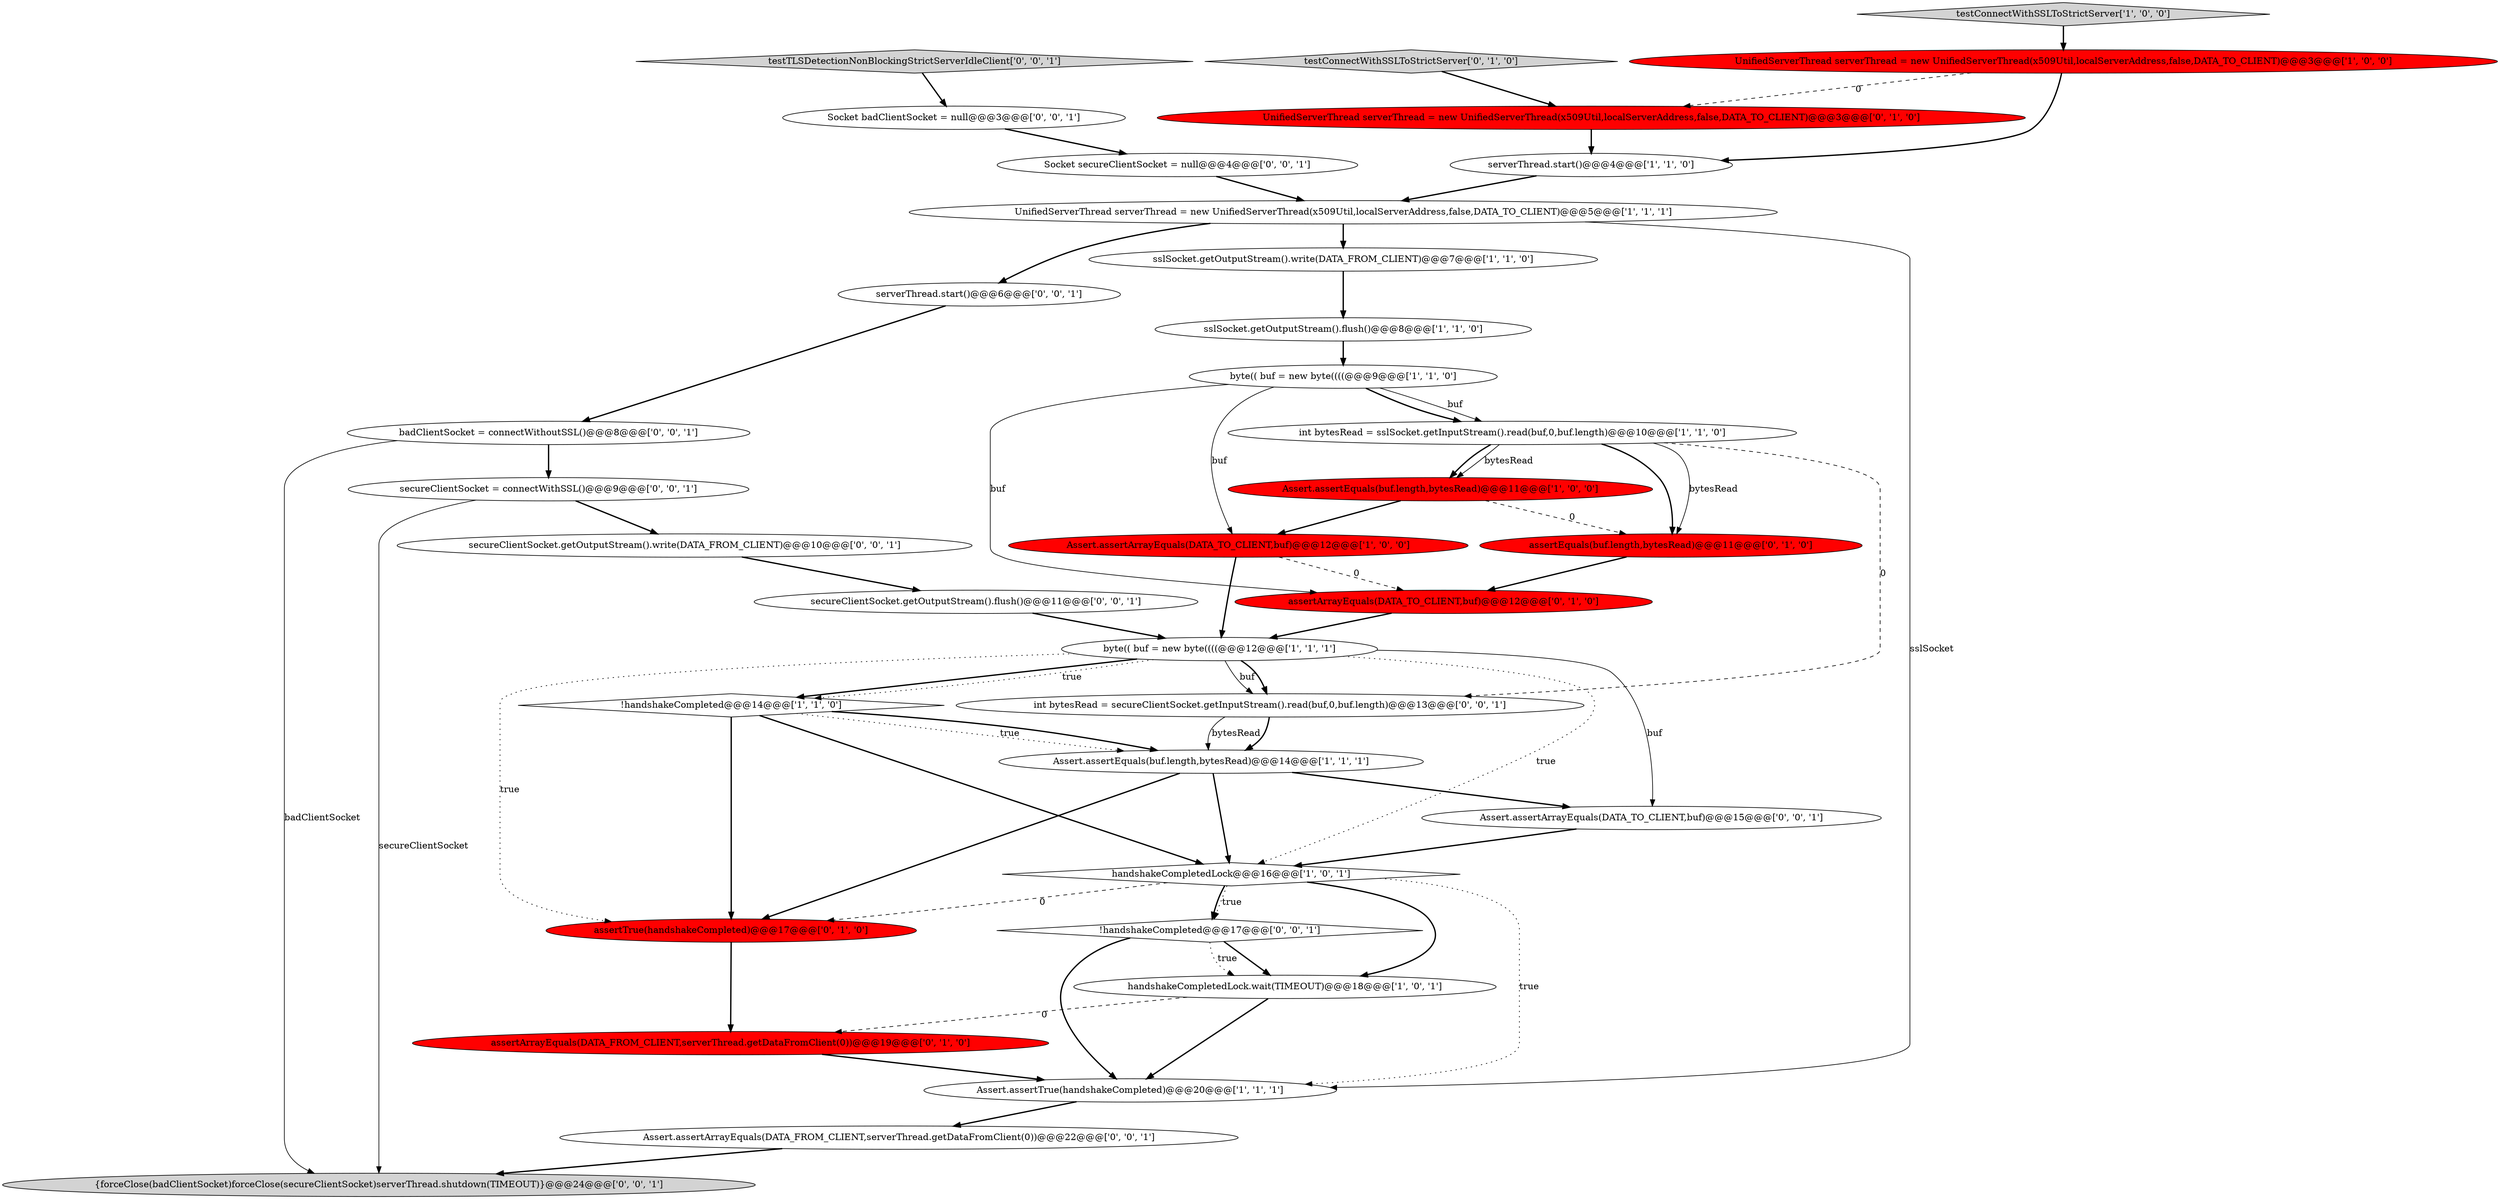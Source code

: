 digraph {
34 [style = filled, label = "Assert.assertArrayEquals(DATA_TO_CLIENT,buf)@@@15@@@['0', '0', '1']", fillcolor = white, shape = ellipse image = "AAA0AAABBB3BBB"];
12 [style = filled, label = "byte(( buf = new byte((((@@@9@@@['1', '1', '0']", fillcolor = white, shape = ellipse image = "AAA0AAABBB1BBB"];
5 [style = filled, label = "sslSocket.getOutputStream().write(DATA_FROM_CLIENT)@@@7@@@['1', '1', '0']", fillcolor = white, shape = ellipse image = "AAA0AAABBB1BBB"];
0 [style = filled, label = "int bytesRead = sslSocket.getInputStream().read(buf,0,buf.length)@@@10@@@['1', '1', '0']", fillcolor = white, shape = ellipse image = "AAA0AAABBB1BBB"];
16 [style = filled, label = "assertArrayEquals(DATA_FROM_CLIENT,serverThread.getDataFromClient(0))@@@19@@@['0', '1', '0']", fillcolor = red, shape = ellipse image = "AAA1AAABBB2BBB"];
29 [style = filled, label = "badClientSocket = connectWithoutSSL()@@@8@@@['0', '0', '1']", fillcolor = white, shape = ellipse image = "AAA0AAABBB3BBB"];
13 [style = filled, label = "handshakeCompletedLock.wait(TIMEOUT)@@@18@@@['1', '0', '1']", fillcolor = white, shape = ellipse image = "AAA0AAABBB1BBB"];
32 [style = filled, label = "testTLSDetectionNonBlockingStrictServerIdleClient['0', '0', '1']", fillcolor = lightgray, shape = diamond image = "AAA0AAABBB3BBB"];
7 [style = filled, label = "!handshakeCompleted@@@14@@@['1', '1', '0']", fillcolor = white, shape = diamond image = "AAA0AAABBB1BBB"];
19 [style = filled, label = "assertTrue(handshakeCompleted)@@@17@@@['0', '1', '0']", fillcolor = red, shape = ellipse image = "AAA1AAABBB2BBB"];
2 [style = filled, label = "Assert.assertEquals(buf.length,bytesRead)@@@14@@@['1', '1', '1']", fillcolor = white, shape = ellipse image = "AAA0AAABBB1BBB"];
33 [style = filled, label = "Socket secureClientSocket = null@@@4@@@['0', '0', '1']", fillcolor = white, shape = ellipse image = "AAA0AAABBB3BBB"];
10 [style = filled, label = "serverThread.start()@@@4@@@['1', '1', '0']", fillcolor = white, shape = ellipse image = "AAA0AAABBB1BBB"];
9 [style = filled, label = "byte(( buf = new byte((((@@@12@@@['1', '1', '1']", fillcolor = white, shape = ellipse image = "AAA0AAABBB1BBB"];
17 [style = filled, label = "assertArrayEquals(DATA_TO_CLIENT,buf)@@@12@@@['0', '1', '0']", fillcolor = red, shape = ellipse image = "AAA1AAABBB2BBB"];
30 [style = filled, label = "Socket badClientSocket = null@@@3@@@['0', '0', '1']", fillcolor = white, shape = ellipse image = "AAA0AAABBB3BBB"];
23 [style = filled, label = "secureClientSocket.getOutputStream().write(DATA_FROM_CLIENT)@@@10@@@['0', '0', '1']", fillcolor = white, shape = ellipse image = "AAA0AAABBB3BBB"];
24 [style = filled, label = "{forceClose(badClientSocket)forceClose(secureClientSocket)serverThread.shutdown(TIMEOUT)}@@@24@@@['0', '0', '1']", fillcolor = lightgray, shape = ellipse image = "AAA0AAABBB3BBB"];
31 [style = filled, label = "serverThread.start()@@@6@@@['0', '0', '1']", fillcolor = white, shape = ellipse image = "AAA0AAABBB3BBB"];
6 [style = filled, label = "sslSocket.getOutputStream().flush()@@@8@@@['1', '1', '0']", fillcolor = white, shape = ellipse image = "AAA0AAABBB1BBB"];
18 [style = filled, label = "assertEquals(buf.length,bytesRead)@@@11@@@['0', '1', '0']", fillcolor = red, shape = ellipse image = "AAA1AAABBB2BBB"];
25 [style = filled, label = "Assert.assertArrayEquals(DATA_FROM_CLIENT,serverThread.getDataFromClient(0))@@@22@@@['0', '0', '1']", fillcolor = white, shape = ellipse image = "AAA0AAABBB3BBB"];
14 [style = filled, label = "UnifiedServerThread serverThread = new UnifiedServerThread(x509Util,localServerAddress,false,DATA_TO_CLIENT)@@@3@@@['1', '0', '0']", fillcolor = red, shape = ellipse image = "AAA1AAABBB1BBB"];
20 [style = filled, label = "testConnectWithSSLToStrictServer['0', '1', '0']", fillcolor = lightgray, shape = diamond image = "AAA0AAABBB2BBB"];
1 [style = filled, label = "Assert.assertArrayEquals(DATA_TO_CLIENT,buf)@@@12@@@['1', '0', '0']", fillcolor = red, shape = ellipse image = "AAA1AAABBB1BBB"];
4 [style = filled, label = "UnifiedServerThread serverThread = new UnifiedServerThread(x509Util,localServerAddress,false,DATA_TO_CLIENT)@@@5@@@['1', '1', '1']", fillcolor = white, shape = ellipse image = "AAA0AAABBB1BBB"];
15 [style = filled, label = "testConnectWithSSLToStrictServer['1', '0', '0']", fillcolor = lightgray, shape = diamond image = "AAA0AAABBB1BBB"];
26 [style = filled, label = "!handshakeCompleted@@@17@@@['0', '0', '1']", fillcolor = white, shape = diamond image = "AAA0AAABBB3BBB"];
8 [style = filled, label = "Assert.assertEquals(buf.length,bytesRead)@@@11@@@['1', '0', '0']", fillcolor = red, shape = ellipse image = "AAA1AAABBB1BBB"];
11 [style = filled, label = "handshakeCompletedLock@@@16@@@['1', '0', '1']", fillcolor = white, shape = diamond image = "AAA0AAABBB1BBB"];
28 [style = filled, label = "secureClientSocket = connectWithSSL()@@@9@@@['0', '0', '1']", fillcolor = white, shape = ellipse image = "AAA0AAABBB3BBB"];
27 [style = filled, label = "int bytesRead = secureClientSocket.getInputStream().read(buf,0,buf.length)@@@13@@@['0', '0', '1']", fillcolor = white, shape = ellipse image = "AAA0AAABBB3BBB"];
21 [style = filled, label = "UnifiedServerThread serverThread = new UnifiedServerThread(x509Util,localServerAddress,false,DATA_TO_CLIENT)@@@3@@@['0', '1', '0']", fillcolor = red, shape = ellipse image = "AAA1AAABBB2BBB"];
22 [style = filled, label = "secureClientSocket.getOutputStream().flush()@@@11@@@['0', '0', '1']", fillcolor = white, shape = ellipse image = "AAA0AAABBB3BBB"];
3 [style = filled, label = "Assert.assertTrue(handshakeCompleted)@@@20@@@['1', '1', '1']", fillcolor = white, shape = ellipse image = "AAA0AAABBB1BBB"];
16->3 [style = bold, label=""];
7->2 [style = dotted, label="true"];
21->10 [style = bold, label=""];
7->11 [style = bold, label=""];
2->19 [style = bold, label=""];
30->33 [style = bold, label=""];
15->14 [style = bold, label=""];
27->2 [style = solid, label="bytesRead"];
3->25 [style = bold, label=""];
26->3 [style = bold, label=""];
17->9 [style = bold, label=""];
9->27 [style = solid, label="buf"];
33->4 [style = bold, label=""];
22->9 [style = bold, label=""];
2->34 [style = bold, label=""];
9->11 [style = dotted, label="true"];
18->17 [style = bold, label=""];
14->10 [style = bold, label=""];
31->29 [style = bold, label=""];
12->0 [style = solid, label="buf"];
0->27 [style = dashed, label="0"];
26->13 [style = dotted, label="true"];
9->7 [style = bold, label=""];
32->30 [style = bold, label=""];
12->0 [style = bold, label=""];
0->18 [style = solid, label="bytesRead"];
34->11 [style = bold, label=""];
26->13 [style = bold, label=""];
1->9 [style = bold, label=""];
11->26 [style = dotted, label="true"];
28->24 [style = solid, label="secureClientSocket"];
19->16 [style = bold, label=""];
9->34 [style = solid, label="buf"];
20->21 [style = bold, label=""];
29->28 [style = bold, label=""];
9->27 [style = bold, label=""];
8->1 [style = bold, label=""];
4->31 [style = bold, label=""];
25->24 [style = bold, label=""];
4->3 [style = solid, label="sslSocket"];
12->17 [style = solid, label="buf"];
9->19 [style = dotted, label="true"];
1->17 [style = dashed, label="0"];
23->22 [style = bold, label=""];
5->6 [style = bold, label=""];
13->3 [style = bold, label=""];
11->19 [style = dashed, label="0"];
28->23 [style = bold, label=""];
7->2 [style = bold, label=""];
29->24 [style = solid, label="badClientSocket"];
11->13 [style = bold, label=""];
0->8 [style = bold, label=""];
10->4 [style = bold, label=""];
0->18 [style = bold, label=""];
14->21 [style = dashed, label="0"];
8->18 [style = dashed, label="0"];
9->7 [style = dotted, label="true"];
11->3 [style = dotted, label="true"];
12->1 [style = solid, label="buf"];
7->19 [style = bold, label=""];
4->5 [style = bold, label=""];
2->11 [style = bold, label=""];
27->2 [style = bold, label=""];
0->8 [style = solid, label="bytesRead"];
11->26 [style = bold, label=""];
13->16 [style = dashed, label="0"];
6->12 [style = bold, label=""];
}
